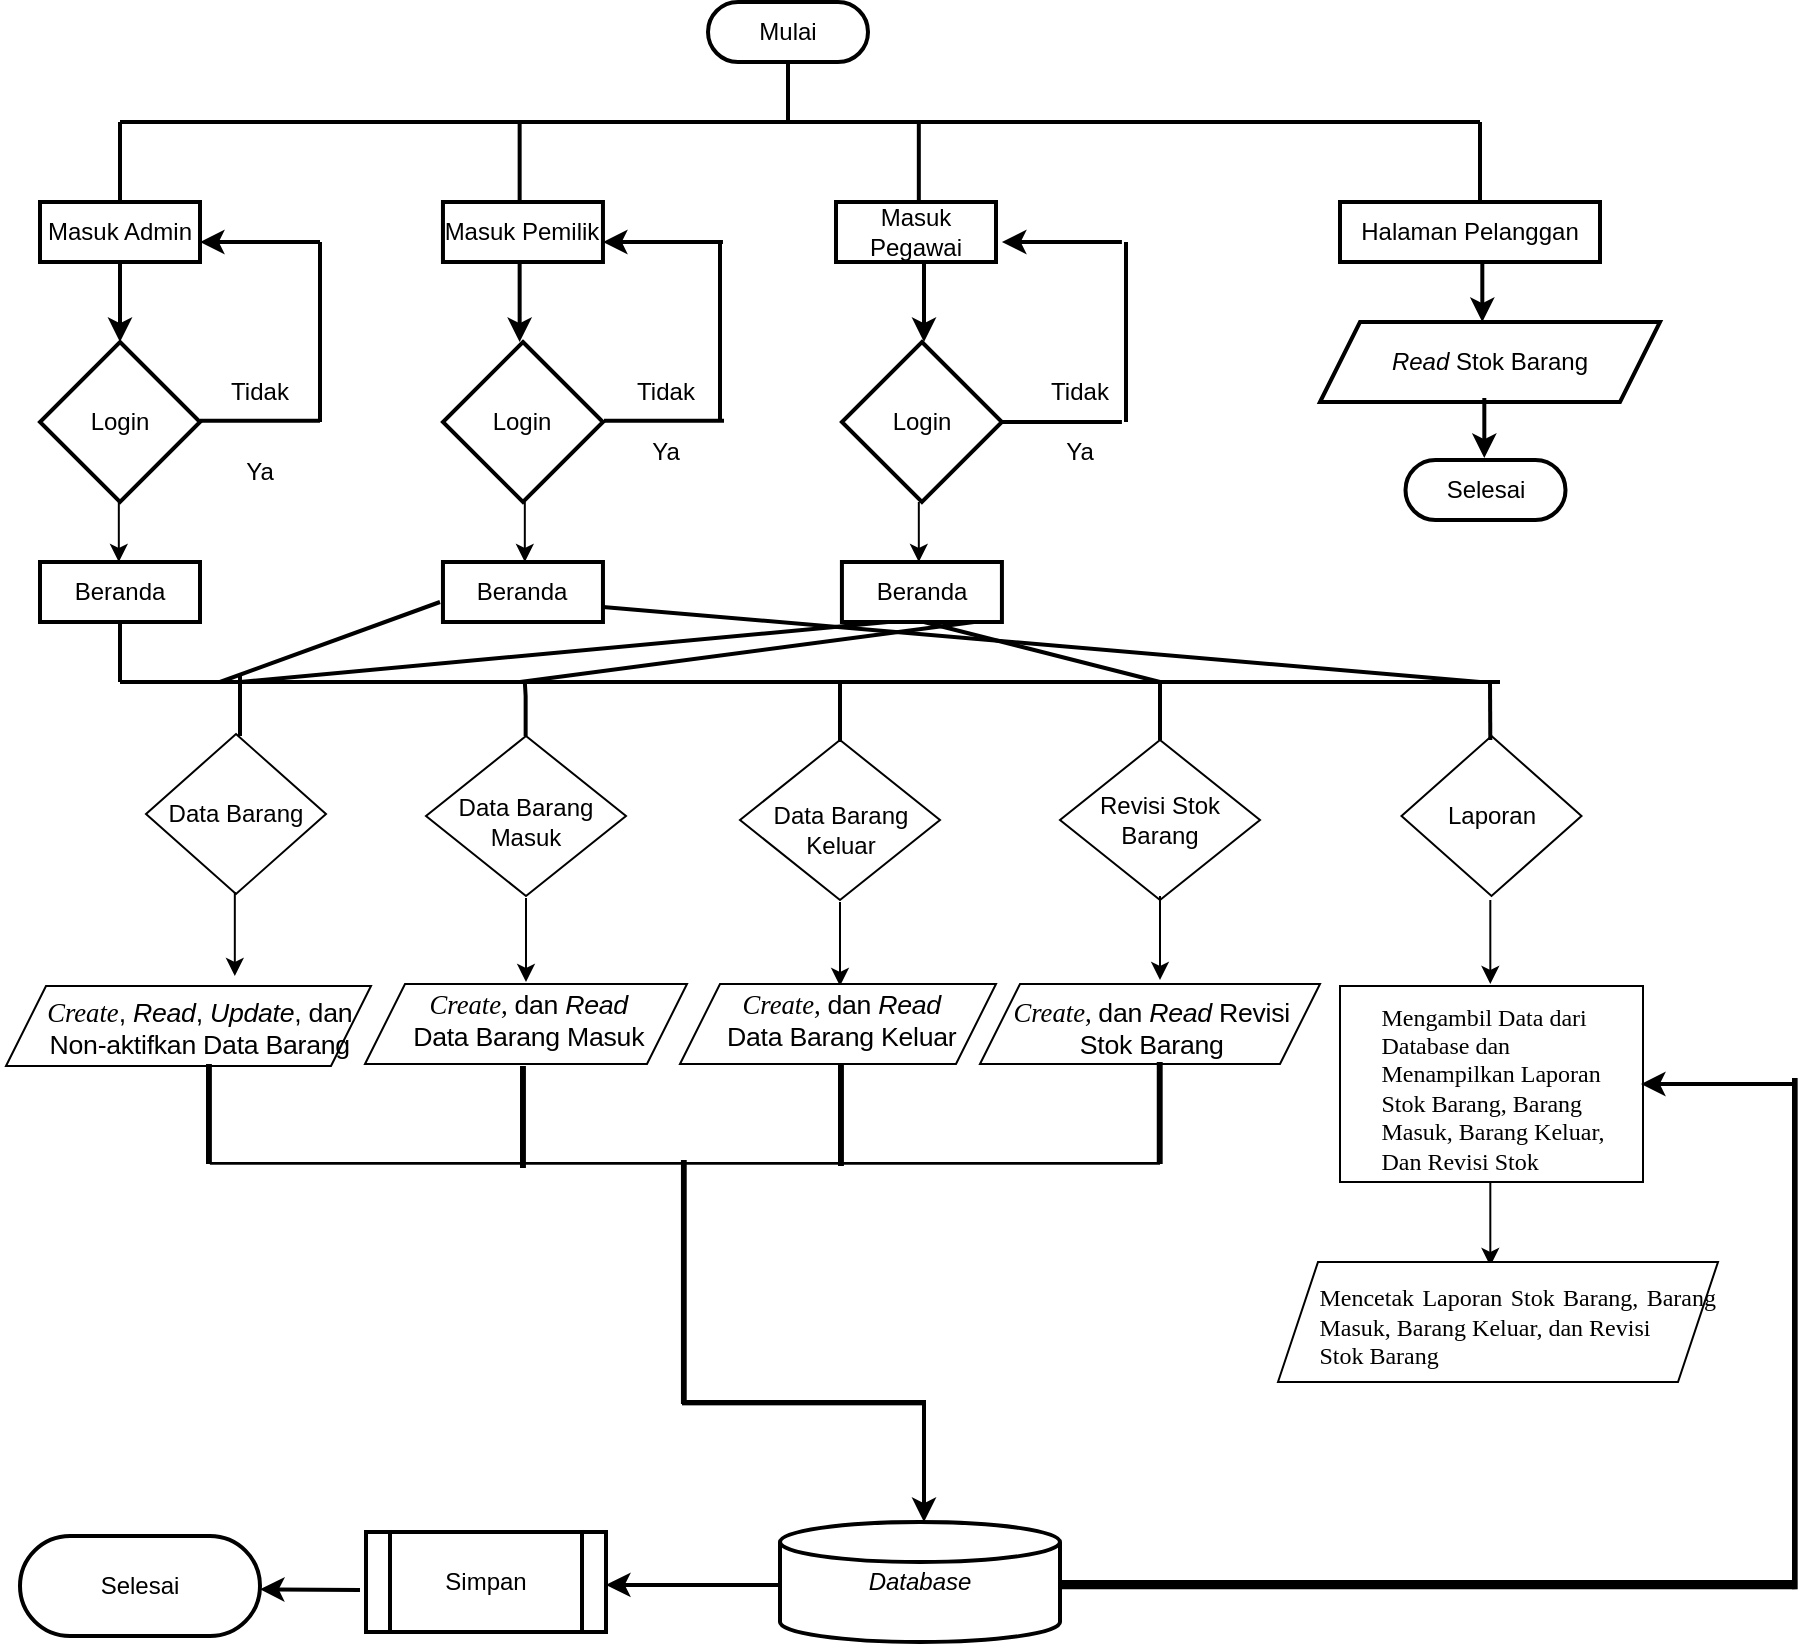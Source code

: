 <mxfile version="25.0.1">
  <diagram id="C5RBs43oDa-KdzZeNtuy" name="Page-1">
    <mxGraphModel dx="1750" dy="928" grid="1" gridSize="10" guides="1" tooltips="1" connect="1" arrows="1" fold="1" page="1" pageScale="1" pageWidth="1169" pageHeight="1654" math="0" shadow="0">
      <root>
        <mxCell id="WIyWlLk6GJQsqaUBKTNV-0" />
        <mxCell id="WIyWlLk6GJQsqaUBKTNV-1" parent="WIyWlLk6GJQsqaUBKTNV-0" />
        <mxCell id="stSDib7InupkDtN8gmfC-0" value="Mulai" style="html=1;dashed=0;whiteSpace=wrap;shape=mxgraph.dfd.start;strokeWidth=2;" vertex="1" parent="WIyWlLk6GJQsqaUBKTNV-1">
          <mxGeometry x="374" y="60" width="80" height="30" as="geometry" />
        </mxCell>
        <mxCell id="stSDib7InupkDtN8gmfC-4" value="" style="endArrow=none;html=1;rounded=0;strokeWidth=2;" edge="1" parent="WIyWlLk6GJQsqaUBKTNV-1">
          <mxGeometry width="50" height="50" relative="1" as="geometry">
            <mxPoint x="414" y="120" as="sourcePoint" />
            <mxPoint x="414" y="90" as="targetPoint" />
          </mxGeometry>
        </mxCell>
        <mxCell id="stSDib7InupkDtN8gmfC-6" value="" style="endArrow=none;html=1;rounded=0;strokeWidth=2;" edge="1" parent="WIyWlLk6GJQsqaUBKTNV-1">
          <mxGeometry width="50" height="50" relative="1" as="geometry">
            <mxPoint x="80" y="120" as="sourcePoint" />
            <mxPoint x="760" y="120" as="targetPoint" />
          </mxGeometry>
        </mxCell>
        <mxCell id="stSDib7InupkDtN8gmfC-7" value="" style="endArrow=none;html=1;rounded=0;strokeWidth=2;" edge="1" parent="WIyWlLk6GJQsqaUBKTNV-1">
          <mxGeometry width="50" height="50" relative="1" as="geometry">
            <mxPoint x="80" y="160" as="sourcePoint" />
            <mxPoint x="80" y="120" as="targetPoint" />
          </mxGeometry>
        </mxCell>
        <mxCell id="stSDib7InupkDtN8gmfC-9" value="Masuk Admin" style="rounded=0;whiteSpace=wrap;html=1;strokeWidth=2;" vertex="1" parent="WIyWlLk6GJQsqaUBKTNV-1">
          <mxGeometry x="40" y="160" width="80" height="30" as="geometry" />
        </mxCell>
        <mxCell id="stSDib7InupkDtN8gmfC-10" value="" style="endArrow=classic;html=1;rounded=0;exitX=0.5;exitY=1;exitDx=0;exitDy=0;strokeWidth=2;" edge="1" parent="WIyWlLk6GJQsqaUBKTNV-1" source="stSDib7InupkDtN8gmfC-9">
          <mxGeometry width="50" height="50" relative="1" as="geometry">
            <mxPoint x="80" y="200" as="sourcePoint" />
            <mxPoint x="80" y="230" as="targetPoint" />
          </mxGeometry>
        </mxCell>
        <mxCell id="stSDib7InupkDtN8gmfC-11" value="Login" style="rhombus;whiteSpace=wrap;html=1;strokeWidth=2;" vertex="1" parent="WIyWlLk6GJQsqaUBKTNV-1">
          <mxGeometry x="40" y="230" width="80" height="80" as="geometry" />
        </mxCell>
        <mxCell id="stSDib7InupkDtN8gmfC-13" value="" style="endArrow=none;html=1;rounded=0;strokeWidth=2;" edge="1" parent="WIyWlLk6GJQsqaUBKTNV-1">
          <mxGeometry width="50" height="50" relative="1" as="geometry">
            <mxPoint x="120" y="269.41" as="sourcePoint" />
            <mxPoint x="180" y="269.41" as="targetPoint" />
          </mxGeometry>
        </mxCell>
        <mxCell id="stSDib7InupkDtN8gmfC-14" value="" style="endArrow=none;html=1;rounded=0;strokeWidth=2;" edge="1" parent="WIyWlLk6GJQsqaUBKTNV-1">
          <mxGeometry width="50" height="50" relative="1" as="geometry">
            <mxPoint x="180" y="270" as="sourcePoint" />
            <mxPoint x="180" y="180" as="targetPoint" />
          </mxGeometry>
        </mxCell>
        <mxCell id="stSDib7InupkDtN8gmfC-17" value="" style="endArrow=classic;html=1;rounded=0;strokeWidth=2;" edge="1" parent="WIyWlLk6GJQsqaUBKTNV-1">
          <mxGeometry width="50" height="50" relative="1" as="geometry">
            <mxPoint x="180" y="180" as="sourcePoint" />
            <mxPoint x="120" y="180" as="targetPoint" />
          </mxGeometry>
        </mxCell>
        <mxCell id="stSDib7InupkDtN8gmfC-18" value="Tidak" style="text;html=1;align=center;verticalAlign=middle;whiteSpace=wrap;rounded=0;" vertex="1" parent="WIyWlLk6GJQsqaUBKTNV-1">
          <mxGeometry x="120" y="240" width="60" height="30" as="geometry" />
        </mxCell>
        <mxCell id="stSDib7InupkDtN8gmfC-19" value="" style="endArrow=classic;html=1;rounded=0;" edge="1" parent="WIyWlLk6GJQsqaUBKTNV-1">
          <mxGeometry width="50" height="50" relative="1" as="geometry">
            <mxPoint x="79.41" y="310" as="sourcePoint" />
            <mxPoint x="79.41" y="340" as="targetPoint" />
          </mxGeometry>
        </mxCell>
        <mxCell id="stSDib7InupkDtN8gmfC-20" value="Beranda" style="rounded=0;whiteSpace=wrap;html=1;strokeWidth=2;" vertex="1" parent="WIyWlLk6GJQsqaUBKTNV-1">
          <mxGeometry x="40" y="340" width="80" height="30" as="geometry" />
        </mxCell>
        <mxCell id="stSDib7InupkDtN8gmfC-26" value="Data Barang" style="rhombus;whiteSpace=wrap;html=1;" vertex="1" parent="WIyWlLk6GJQsqaUBKTNV-1">
          <mxGeometry x="93" y="426" width="90" height="80" as="geometry" />
        </mxCell>
        <mxCell id="stSDib7InupkDtN8gmfC-27" value="" style="rhombus;whiteSpace=wrap;html=1;" vertex="1" parent="WIyWlLk6GJQsqaUBKTNV-1">
          <mxGeometry x="233" y="427" width="100" height="80" as="geometry" />
        </mxCell>
        <mxCell id="stSDib7InupkDtN8gmfC-28" value="" style="rhombus;whiteSpace=wrap;html=1;" vertex="1" parent="WIyWlLk6GJQsqaUBKTNV-1">
          <mxGeometry x="390" y="429" width="100" height="80" as="geometry" />
        </mxCell>
        <mxCell id="stSDib7InupkDtN8gmfC-29" value="Revisi Stok&lt;div&gt;Barang&lt;/div&gt;" style="rhombus;whiteSpace=wrap;html=1;" vertex="1" parent="WIyWlLk6GJQsqaUBKTNV-1">
          <mxGeometry x="550" y="429" width="100" height="80" as="geometry" />
        </mxCell>
        <mxCell id="stSDib7InupkDtN8gmfC-31" value="Laporan" style="rhombus;whiteSpace=wrap;html=1;" vertex="1" parent="WIyWlLk6GJQsqaUBKTNV-1">
          <mxGeometry x="720.75" y="427" width="90" height="80" as="geometry" />
        </mxCell>
        <mxCell id="stSDib7InupkDtN8gmfC-32" value="" style="endArrow=none;html=1;rounded=0;strokeWidth=2;" edge="1" parent="WIyWlLk6GJQsqaUBKTNV-1">
          <mxGeometry width="50" height="50" relative="1" as="geometry">
            <mxPoint x="80" y="400" as="sourcePoint" />
            <mxPoint x="770" y="400" as="targetPoint" />
          </mxGeometry>
        </mxCell>
        <mxCell id="stSDib7InupkDtN8gmfC-34" value="" style="endArrow=none;html=1;rounded=0;strokeWidth=2;" edge="1" parent="WIyWlLk6GJQsqaUBKTNV-1">
          <mxGeometry width="50" height="50" relative="1" as="geometry">
            <mxPoint x="140" y="427" as="sourcePoint" />
            <mxPoint x="140" y="397" as="targetPoint" />
          </mxGeometry>
        </mxCell>
        <mxCell id="stSDib7InupkDtN8gmfC-36" value="" style="endArrow=none;html=1;rounded=0;strokeWidth=2;" edge="1" parent="WIyWlLk6GJQsqaUBKTNV-1">
          <mxGeometry width="50" height="50" relative="1" as="geometry">
            <mxPoint x="282.82" y="427" as="sourcePoint" />
            <mxPoint x="282.41" y="400" as="targetPoint" />
            <Array as="points">
              <mxPoint x="282.82" y="407" />
            </Array>
          </mxGeometry>
        </mxCell>
        <mxCell id="stSDib7InupkDtN8gmfC-37" value="" style="endArrow=none;html=1;rounded=0;strokeWidth=2;" edge="1" parent="WIyWlLk6GJQsqaUBKTNV-1">
          <mxGeometry width="50" height="50" relative="1" as="geometry">
            <mxPoint x="600" y="429" as="sourcePoint" />
            <mxPoint x="600" y="399" as="targetPoint" />
          </mxGeometry>
        </mxCell>
        <mxCell id="stSDib7InupkDtN8gmfC-38" value="" style="endArrow=none;html=1;rounded=0;strokeWidth=2;" edge="1" parent="WIyWlLk6GJQsqaUBKTNV-1">
          <mxGeometry width="50" height="50" relative="1" as="geometry">
            <mxPoint x="440" y="430" as="sourcePoint" />
            <mxPoint x="440" y="400" as="targetPoint" />
          </mxGeometry>
        </mxCell>
        <mxCell id="stSDib7InupkDtN8gmfC-41" value="" style="endArrow=none;html=1;rounded=0;strokeWidth=2;" edge="1" parent="WIyWlLk6GJQsqaUBKTNV-1">
          <mxGeometry width="50" height="50" relative="1" as="geometry">
            <mxPoint x="80" y="400" as="sourcePoint" />
            <mxPoint x="80" y="370" as="targetPoint" />
          </mxGeometry>
        </mxCell>
        <mxCell id="stSDib7InupkDtN8gmfC-42" value="Data Barang&lt;div&gt;Keluar&lt;/div&gt;" style="text;html=1;align=center;verticalAlign=middle;whiteSpace=wrap;rounded=0;" vertex="1" parent="WIyWlLk6GJQsqaUBKTNV-1">
          <mxGeometry x="397" y="459" width="87" height="30" as="geometry" />
        </mxCell>
        <mxCell id="stSDib7InupkDtN8gmfC-43" value="Data Barang&lt;div&gt;Masuk&lt;/div&gt;" style="text;html=1;align=center;verticalAlign=middle;whiteSpace=wrap;rounded=0;" vertex="1" parent="WIyWlLk6GJQsqaUBKTNV-1">
          <mxGeometry x="243" y="455" width="80" height="30" as="geometry" />
        </mxCell>
        <mxCell id="stSDib7InupkDtN8gmfC-44" value="" style="endArrow=classic;html=1;rounded=0;" edge="1" parent="WIyWlLk6GJQsqaUBKTNV-1">
          <mxGeometry width="50" height="50" relative="1" as="geometry">
            <mxPoint x="137.41" y="505" as="sourcePoint" />
            <mxPoint x="137.41" y="547" as="targetPoint" />
          </mxGeometry>
        </mxCell>
        <mxCell id="stSDib7InupkDtN8gmfC-45" value="" style="shape=parallelogram;perimeter=parallelogramPerimeter;whiteSpace=wrap;html=1;fixedSize=1;" vertex="1" parent="WIyWlLk6GJQsqaUBKTNV-1">
          <mxGeometry x="23" y="552" width="182.5" height="40" as="geometry" />
        </mxCell>
        <mxCell id="stSDib7InupkDtN8gmfC-46" value="&lt;p style=&quot;margin-top:3.55pt;margin-right:0cm;margin-bottom:&lt;br/&gt;0cm;margin-left:14.8pt;margin-bottom:.0001pt&quot; class=&quot;MsoNormal&quot;&gt;&lt;i&gt;&lt;span style=&quot;font-size:10.0pt;font-family:&amp;quot;Times New Roman&amp;quot;,serif;mso-hansi-font-family:&lt;br/&gt;Calibri;mso-hansi-theme-font:minor-latin;mso-bidi-theme-font:minor-bidi;&lt;br/&gt;letter-spacing:-.1pt&quot; lang=&quot;id&quot;&gt;Create&lt;/span&gt;&lt;/i&gt;&lt;span style=&quot;font-size:10.0pt;&lt;br/&gt;font-family:&amp;quot;Times New Roman&amp;quot;,serif;mso-hansi-font-family:Calibri;mso-hansi-theme-font:&lt;br/&gt;minor-latin;mso-bidi-theme-font:minor-bidi;letter-spacing:-.1pt&quot; lang=&quot;id&quot;&gt;, &lt;i&gt;Read&lt;/i&gt;,&amp;nbsp;&lt;i&gt;Update&lt;/i&gt;, dan Non-aktifkan Data Barang&lt;/span&gt;&lt;/p&gt;" style="text;html=1;align=center;verticalAlign=middle;whiteSpace=wrap;rounded=0;" vertex="1" parent="WIyWlLk6GJQsqaUBKTNV-1">
          <mxGeometry x="20" y="546" width="180" height="50" as="geometry" />
        </mxCell>
        <mxCell id="stSDib7InupkDtN8gmfC-47" value="" style="endArrow=classic;html=1;rounded=0;" edge="1" parent="WIyWlLk6GJQsqaUBKTNV-1">
          <mxGeometry width="50" height="50" relative="1" as="geometry">
            <mxPoint x="283" y="508" as="sourcePoint" />
            <mxPoint x="283" y="550" as="targetPoint" />
          </mxGeometry>
        </mxCell>
        <mxCell id="stSDib7InupkDtN8gmfC-48" value="" style="shape=parallelogram;perimeter=parallelogramPerimeter;whiteSpace=wrap;html=1;fixedSize=1;" vertex="1" parent="WIyWlLk6GJQsqaUBKTNV-1">
          <mxGeometry x="202.5" y="551" width="161" height="40" as="geometry" />
        </mxCell>
        <mxCell id="stSDib7InupkDtN8gmfC-49" value="&lt;p style=&quot;margin-top:3.55pt;margin-right:0cm;margin-bottom:&lt;br/&gt;0cm;margin-left:14.8pt;margin-bottom:.0001pt&quot; class=&quot;MsoNormal&quot;&gt;&lt;i&gt;&lt;span style=&quot;font-size:10.0pt;font-family:&amp;quot;Times New Roman&amp;quot;,serif;mso-hansi-font-family:&lt;br/&gt;Calibri;mso-hansi-theme-font:minor-latin;mso-bidi-theme-font:minor-bidi;&lt;br/&gt;letter-spacing:-.1pt&quot; lang=&quot;id&quot;&gt;Create, &lt;/span&gt;&lt;/i&gt;&lt;span style=&quot;font-size:10.0pt;&lt;br/&gt;font-family:&amp;quot;Times New Roman&amp;quot;,serif;mso-hansi-font-family:Calibri;mso-hansi-theme-font:&lt;br/&gt;minor-latin;mso-bidi-theme-font:minor-bidi;letter-spacing:-.1pt&quot; lang=&quot;id&quot;&gt;dan &lt;i&gt;Read &lt;/i&gt;Data Barang Masuk&lt;/span&gt;&lt;/p&gt;" style="text;html=1;align=center;verticalAlign=middle;whiteSpace=wrap;rounded=0;" vertex="1" parent="WIyWlLk6GJQsqaUBKTNV-1">
          <mxGeometry x="200" y="547" width="149" height="40" as="geometry" />
        </mxCell>
        <mxCell id="stSDib7InupkDtN8gmfC-51" value="" style="endArrow=classic;html=1;rounded=0;" edge="1" parent="WIyWlLk6GJQsqaUBKTNV-1">
          <mxGeometry width="50" height="50" relative="1" as="geometry">
            <mxPoint x="440.0" y="510" as="sourcePoint" />
            <mxPoint x="440.0" y="552" as="targetPoint" />
          </mxGeometry>
        </mxCell>
        <mxCell id="stSDib7InupkDtN8gmfC-52" value="" style="shape=parallelogram;perimeter=parallelogramPerimeter;whiteSpace=wrap;html=1;fixedSize=1;" vertex="1" parent="WIyWlLk6GJQsqaUBKTNV-1">
          <mxGeometry x="510" y="551" width="170" height="40" as="geometry" />
        </mxCell>
        <mxCell id="stSDib7InupkDtN8gmfC-55" value="" style="shape=parallelogram;perimeter=parallelogramPerimeter;whiteSpace=wrap;html=1;fixedSize=1;" vertex="1" parent="WIyWlLk6GJQsqaUBKTNV-1">
          <mxGeometry x="360" y="551" width="158" height="40" as="geometry" />
        </mxCell>
        <mxCell id="stSDib7InupkDtN8gmfC-56" value="&lt;p style=&quot;margin-top:3.55pt;margin-right:0cm;margin-bottom:&lt;br/&gt;0cm;margin-left:14.8pt;margin-bottom:.0001pt&quot; class=&quot;MsoNormal&quot;&gt;&lt;i&gt;&lt;span style=&quot;font-size:10.0pt;font-family:&amp;quot;Times New Roman&amp;quot;,serif;mso-hansi-font-family:&lt;br/&gt;Calibri;mso-hansi-theme-font:minor-latin;mso-bidi-theme-font:minor-bidi;&lt;br/&gt;letter-spacing:-.1pt&quot; lang=&quot;id&quot;&gt;Create, &lt;/span&gt;&lt;/i&gt;&lt;span style=&quot;font-size:10.0pt;&lt;br/&gt;font-family:&amp;quot;Times New Roman&amp;quot;,serif;mso-hansi-font-family:Calibri;mso-hansi-theme-font:&lt;br/&gt;minor-latin;mso-bidi-theme-font:minor-bidi;letter-spacing:-.1pt&quot; lang=&quot;id&quot;&gt;dan &lt;i&gt;Read &lt;/i&gt;Revisi&lt;br/&gt;Stok Barang&lt;/span&gt;&lt;/p&gt;" style="text;html=1;align=center;verticalAlign=middle;whiteSpace=wrap;rounded=0;" vertex="1" parent="WIyWlLk6GJQsqaUBKTNV-1">
          <mxGeometry x="490" y="551" width="191.5" height="40" as="geometry" />
        </mxCell>
        <mxCell id="stSDib7InupkDtN8gmfC-57" value="" style="endArrow=classic;html=1;rounded=0;" edge="1" parent="WIyWlLk6GJQsqaUBKTNV-1">
          <mxGeometry width="50" height="50" relative="1" as="geometry">
            <mxPoint x="765.16" y="509" as="sourcePoint" />
            <mxPoint x="765.16" y="551" as="targetPoint" />
          </mxGeometry>
        </mxCell>
        <mxCell id="stSDib7InupkDtN8gmfC-58" value="&lt;i&gt;Database&lt;/i&gt;" style="strokeWidth=2;html=1;shape=mxgraph.flowchart.database;whiteSpace=wrap;" vertex="1" parent="WIyWlLk6GJQsqaUBKTNV-1">
          <mxGeometry x="410" y="820" width="140" height="60" as="geometry" />
        </mxCell>
        <mxCell id="stSDib7InupkDtN8gmfC-60" value="&lt;p style=&quot;margin-top:3.55pt;margin-right:0cm;margin-bottom:&lt;br/&gt;0cm;margin-left:14.8pt;margin-bottom:.0001pt&quot; class=&quot;MsoNormal&quot;&gt;&lt;i&gt;&lt;span style=&quot;font-size:10.0pt;font-family:&amp;quot;Times New Roman&amp;quot;,serif;mso-hansi-font-family:&lt;br/&gt;Calibri;mso-hansi-theme-font:minor-latin;mso-bidi-theme-font:minor-bidi;&lt;br/&gt;letter-spacing:-.1pt&quot; lang=&quot;id&quot;&gt;Create, &lt;/span&gt;&lt;/i&gt;&lt;span style=&quot;font-size:10.0pt;&lt;br/&gt;font-family:&amp;quot;Times New Roman&amp;quot;,serif;mso-hansi-font-family:Calibri;mso-hansi-theme-font:&lt;br/&gt;minor-latin;mso-bidi-theme-font:minor-bidi;letter-spacing:-.1pt&quot; lang=&quot;id&quot;&gt;dan &lt;i&gt;Read &lt;/i&gt;Data Barang Keluar&lt;/span&gt;&lt;/p&gt;" style="text;html=1;align=center;verticalAlign=middle;whiteSpace=wrap;rounded=0;" vertex="1" parent="WIyWlLk6GJQsqaUBKTNV-1">
          <mxGeometry x="360" y="547" width="141.5" height="40" as="geometry" />
        </mxCell>
        <mxCell id="stSDib7InupkDtN8gmfC-61" value="" style="endArrow=classic;html=1;rounded=0;" edge="1" parent="WIyWlLk6GJQsqaUBKTNV-1">
          <mxGeometry width="50" height="50" relative="1" as="geometry">
            <mxPoint x="600" y="507" as="sourcePoint" />
            <mxPoint x="600" y="549" as="targetPoint" />
          </mxGeometry>
        </mxCell>
        <mxCell id="stSDib7InupkDtN8gmfC-62" value="" style="endArrow=none;html=1;rounded=0;strokeWidth=2;" edge="1" parent="WIyWlLk6GJQsqaUBKTNV-1">
          <mxGeometry width="50" height="50" relative="1" as="geometry">
            <mxPoint x="765.16" y="429" as="sourcePoint" />
            <mxPoint x="765" y="400" as="targetPoint" />
          </mxGeometry>
        </mxCell>
        <mxCell id="stSDib7InupkDtN8gmfC-65" value="&lt;p style=&quot;text-align: left; margin: 3.55pt 0cm 0.0pt 14.8pt;&quot; class=&quot;MsoNormal&quot;&gt;&lt;span style=&quot;font-size:&lt;br/&gt;10.0pt;font-family:&amp;quot;Times New Roman&amp;quot;,serif;mso-hansi-font-family:Calibri;&lt;br/&gt;mso-hansi-theme-font:minor-latin;mso-bidi-theme-font:minor-bidi;letter-spacing:&lt;br/&gt;-.1pt&quot; lang=&quot;id&quot;&gt;Mengambil Data dari Database dan Menampilkan Laporan Stok Barang, Barang&lt;br/&gt;Masuk, Barang Keluar, Dan Revisi Stok&lt;/span&gt;&lt;/p&gt;" style="rounded=0;whiteSpace=wrap;html=1;" vertex="1" parent="WIyWlLk6GJQsqaUBKTNV-1">
          <mxGeometry x="690" y="552" width="151.5" height="98" as="geometry" />
        </mxCell>
        <mxCell id="stSDib7InupkDtN8gmfC-67" value="" style="endArrow=classic;html=1;rounded=0;" edge="1" parent="WIyWlLk6GJQsqaUBKTNV-1">
          <mxGeometry width="50" height="50" relative="1" as="geometry">
            <mxPoint x="765.16" y="650" as="sourcePoint" />
            <mxPoint x="765.16" y="692" as="targetPoint" />
          </mxGeometry>
        </mxCell>
        <mxCell id="stSDib7InupkDtN8gmfC-68" value="&lt;p style=&quot;text-align: justify; margin: 3.55pt 0cm 0.0pt 14.8pt;&quot; class=&quot;MsoNormal&quot;&gt;&lt;span style=&quot;font-size:&lt;br/&gt;10.0pt;font-family:&amp;quot;Times New Roman&amp;quot;,serif;mso-hansi-font-family:Calibri;&lt;br/&gt;mso-hansi-theme-font:minor-latin;mso-bidi-theme-font:minor-bidi;letter-spacing:&lt;br/&gt;-.1pt&quot; lang=&quot;id&quot;&gt;Mencetak Laporan Stok Barang, Barang Masuk, Barang Keluar, dan Revisi&lt;br/&gt;Stok Barang&lt;/span&gt;&lt;/p&gt;" style="shape=parallelogram;perimeter=parallelogramPerimeter;whiteSpace=wrap;html=1;fixedSize=1;" vertex="1" parent="WIyWlLk6GJQsqaUBKTNV-1">
          <mxGeometry x="659" y="690" width="220" height="60" as="geometry" />
        </mxCell>
        <mxCell id="stSDib7InupkDtN8gmfC-69" value="" style="shape=image;verticalLabelPosition=bottom;labelBackgroundColor=default;verticalAlign=top;aspect=fixed;imageAspect=0;image=data:image/png,iVBORw0KGgoAAAANSUhEUgAAAAIAAABmAQMAAADbHdIrAAAAAXNSR0IArs4c6QAAAARnQU1BAACxjwv8YQUAAAAGUExURQAAAAAAAKVnuc8AAAACdFJOU/8A5bcwSgAAAAlwSFlzAAAXEQAAFxEByibzPwAAAA1JREFUGNNjGDaAgREAAM0AAuUchbEAAAAASUVORK5CYII=;strokeWidth=2;imageBorder=default;" vertex="1" parent="WIyWlLk6GJQsqaUBKTNV-1">
          <mxGeometry x="124" y="592" width="0.94" height="48" as="geometry" />
        </mxCell>
        <mxCell id="stSDib7InupkDtN8gmfC-72" value="" style="shape=image;verticalLabelPosition=bottom;labelBackgroundColor=default;verticalAlign=top;aspect=fixed;imageAspect=0;image=data:image/png,iVBORw0KGgoAAAANSUhEUgAAAAIAAABmAQMAAADbHdIrAAAAAXNSR0IArs4c6QAAAARnQU1BAACxjwv8YQUAAAAGUExURQAAAAAAAKVnuc8AAAACdFJOU/8A5bcwSgAAAAlwSFlzAAAXEQAAFxEByibzPwAAAA1JREFUGNNjGDaAgREAAM0AAuUchbEAAAAASUVORK5CYII=;strokeWidth=2;imageBorder=default;" vertex="1" parent="WIyWlLk6GJQsqaUBKTNV-1">
          <mxGeometry x="281" y="593" width="0.96" height="49" as="geometry" />
        </mxCell>
        <mxCell id="stSDib7InupkDtN8gmfC-73" value="" style="shape=image;verticalLabelPosition=bottom;labelBackgroundColor=default;verticalAlign=top;aspect=fixed;imageAspect=0;image=data:image/png,iVBORw0KGgoAAAANSUhEUgAAAAIAAABmAQMAAADbHdIrAAAAAXNSR0IArs4c6QAAAARnQU1BAACxjwv8YQUAAAAGUExURQAAAAAAAKVnuc8AAAACdFJOU/8A5bcwSgAAAAlwSFlzAAAXEQAAFxEByibzPwAAAA1JREFUGNNjGDaAgREAAM0AAuUchbEAAAAASUVORK5CYII=;strokeWidth=2;imageBorder=default;" vertex="1" parent="WIyWlLk6GJQsqaUBKTNV-1">
          <mxGeometry x="599.38" y="591" width="0.96" height="49" as="geometry" />
        </mxCell>
        <mxCell id="stSDib7InupkDtN8gmfC-85" value="" style="shape=image;verticalLabelPosition=bottom;labelBackgroundColor=default;verticalAlign=top;aspect=fixed;imageAspect=0;image=data:image/png,iVBORw0KGgoAAAANSUhEUgAAAAIAAABmAQMAAADbHdIrAAAAAXNSR0IArs4c6QAAAARnQU1BAACxjwv8YQUAAAAGUExURQAAAAAAAKVnuc8AAAACdFJOU/8A5bcwSgAAAAlwSFlzAAAXEQAAFxEByibzPwAAAA1JREFUGNNjGDaAgREAAM0AAuUchbEAAAAASUVORK5CYII=;strokeWidth=2;imageBorder=default;" vertex="1" parent="WIyWlLk6GJQsqaUBKTNV-1">
          <mxGeometry x="440" y="592" width="0.96" height="49" as="geometry" />
        </mxCell>
        <mxCell id="stSDib7InupkDtN8gmfC-86" value="" style="shape=image;verticalLabelPosition=bottom;labelBackgroundColor=default;verticalAlign=top;aspect=fixed;imageAspect=0;image=data:image/png,iVBORw0KGgoAAAANSUhEUgAAAroAAAACAQMAAACNNe1rAAAAAXNSR0IArs4c6QAAAARnQU1BAACxjwv8YQUAAAAGUExURQAAAAAAAKVnuc8AAAACdFJOU/8A5bcwSgAAAAlwSFlzAAAXEQAAFxEByibzPwAAAA1JREFUGNNjGGKAgQEAALIAAQ/Q6YcAAAAASUVORK5CYII=;" vertex="1" parent="WIyWlLk6GJQsqaUBKTNV-1">
          <mxGeometry x="124.94" y="640" width="475.06" height="1.36" as="geometry" />
        </mxCell>
        <mxCell id="stSDib7InupkDtN8gmfC-87" value="" style="shape=image;verticalLabelPosition=bottom;labelBackgroundColor=default;verticalAlign=top;aspect=fixed;imageAspect=0;image=data:image/png,iVBORw0KGgoAAAANSUhEUgAAAAIAAAENAQMAAAAfWSYGAAAAAXNSR0IArs4c6QAAAARnQU1BAACxjwv8YQUAAAAGUExURQAAAAAAAKVnuc8AAAACdFJOU/8A5bcwSgAAAAlwSFlzAAAXEQAAFxEByibzPwAAABBJREFUKM9jGAWjAAtgYAQAAhsAAkaAJ7QAAAAASUVORK5CYII=;imageBorder=default;strokeWidth=2;" vertex="1" parent="WIyWlLk6GJQsqaUBKTNV-1">
          <mxGeometry x="361.47" y="640" width="0.89" height="120" as="geometry" />
        </mxCell>
        <mxCell id="stSDib7InupkDtN8gmfC-89" value="" style="shape=image;verticalLabelPosition=bottom;labelBackgroundColor=default;verticalAlign=top;aspect=fixed;imageAspect=0;image=data:image/png,iVBORw0KGgoAAAANSUhEUgAAAV8AAAACAQMAAADFHE1fAAAAAXNSR0IArs4c6QAAAARnQU1BAACxjwv8YQUAAAAGUExURQAAAAAAAKVnuc8AAAACdFJOU/8A5bcwSgAAAAlwSFlzAAAXEQAAFxEByibzPwAAAA1JREFUGNNjoBFgYAAAAFoAARF1ByUAAAAASUVORK5CYII=;imageBorder=default;strokeWidth=2;" vertex="1" parent="WIyWlLk6GJQsqaUBKTNV-1">
          <mxGeometry x="362" y="760" width="120" height="0.68" as="geometry" />
        </mxCell>
        <mxCell id="stSDib7InupkDtN8gmfC-92" value="" style="endArrow=classic;html=1;rounded=0;entryX=0.5;entryY=0;entryDx=0;entryDy=0;entryPerimeter=0;strokeWidth=2;" edge="1" parent="WIyWlLk6GJQsqaUBKTNV-1">
          <mxGeometry width="50" height="50" relative="1" as="geometry">
            <mxPoint x="482" y="760" as="sourcePoint" />
            <mxPoint x="482" y="820" as="targetPoint" />
          </mxGeometry>
        </mxCell>
        <mxCell id="stSDib7InupkDtN8gmfC-93" value="" style="shape=image;verticalLabelPosition=bottom;labelBackgroundColor=default;verticalAlign=top;aspect=fixed;imageAspect=0;image=data:image/png,iVBORw0KGgoAAAANSUhEUgAAAKAAAAACAQMAAADl1UWLAAAAAXNSR0IArs4c6QAAAARnQU1BAACxjwv8YQUAAAAGUExURQAAAAAAAKVnuc8AAAACdFJOU/8A5bcwSgAAAAlwSFlzAAAXEQAAFxEByibzPwAAABBJREFUGNNjwAIYsYgxMAIAAEEAA6MX87sAAAAASUVORK5CYII=;imageBorder=none;strokeWidth=1;" vertex="1" parent="WIyWlLk6GJQsqaUBKTNV-1">
          <mxGeometry x="550" y="849" width="370" height="4.63" as="geometry" />
        </mxCell>
        <mxCell id="stSDib7InupkDtN8gmfC-94" value="" style="shape=image;verticalLabelPosition=bottom;labelBackgroundColor=default;verticalAlign=top;aspect=fixed;imageAspect=0;image=data:image/png,iVBORw0KGgoAAAANSUhEUgAAAAIAAAJjAQMAAAAcT1KxAAAAAXNSR0IArs4c6QAAAARnQU1BAACxjwv8YQUAAAAGUExURQAAAAAAAKVnuc8AAAABdFJOUwBA5thmAAAACXBIWXMAABcRAAAXEQHKJvM/AAAAFklEQVQ4y2NgYGAchaNwFI7CoQoZGAGylQJjT8MQZgAAAABJRU5ErkJggg==;imageBorder=default;strokeWidth=2;" vertex="1" parent="WIyWlLk6GJQsqaUBKTNV-1">
          <mxGeometry x="917" y="599" width="0.83" height="253.63" as="geometry" />
        </mxCell>
        <mxCell id="stSDib7InupkDtN8gmfC-95" value="" style="endArrow=classic;html=1;rounded=0;entryX=1;entryY=0.5;entryDx=0;entryDy=0;strokeWidth=2;" edge="1" parent="WIyWlLk6GJQsqaUBKTNV-1">
          <mxGeometry width="50" height="50" relative="1" as="geometry">
            <mxPoint x="916" y="601" as="sourcePoint" />
            <mxPoint x="840.5" y="601.0" as="targetPoint" />
          </mxGeometry>
        </mxCell>
        <mxCell id="stSDib7InupkDtN8gmfC-96" value="Simpan" style="shape=process;whiteSpace=wrap;html=1;backgroundOutline=1;strokeWidth=2;" vertex="1" parent="WIyWlLk6GJQsqaUBKTNV-1">
          <mxGeometry x="203" y="825" width="120" height="50" as="geometry" />
        </mxCell>
        <mxCell id="stSDib7InupkDtN8gmfC-99" value="" style="endArrow=classic;html=1;rounded=0;entryX=1;entryY=0.5;entryDx=0;entryDy=0;strokeWidth=2;exitX=0;exitY=0.5;exitDx=0;exitDy=0;exitPerimeter=0;" edge="1" parent="WIyWlLk6GJQsqaUBKTNV-1">
          <mxGeometry width="50" height="50" relative="1" as="geometry">
            <mxPoint x="410" y="851.45" as="sourcePoint" />
            <mxPoint x="323" y="851.45" as="targetPoint" />
          </mxGeometry>
        </mxCell>
        <mxCell id="stSDib7InupkDtN8gmfC-101" value="Selesai" style="html=1;dashed=0;whiteSpace=wrap;shape=mxgraph.dfd.start;strokeWidth=2;" vertex="1" parent="WIyWlLk6GJQsqaUBKTNV-1">
          <mxGeometry x="30" y="827" width="120" height="50" as="geometry" />
        </mxCell>
        <mxCell id="stSDib7InupkDtN8gmfC-108" value="" style="endArrow=classic;html=1;rounded=0;strokeWidth=2;" edge="1" parent="WIyWlLk6GJQsqaUBKTNV-1">
          <mxGeometry width="50" height="50" relative="1" as="geometry">
            <mxPoint x="200" y="854" as="sourcePoint" />
            <mxPoint x="150" y="853.63" as="targetPoint" />
          </mxGeometry>
        </mxCell>
        <mxCell id="stSDib7InupkDtN8gmfC-109" value="" style="endArrow=none;html=1;rounded=0;strokeWidth=2;" edge="1" parent="WIyWlLk6GJQsqaUBKTNV-1">
          <mxGeometry width="50" height="50" relative="1" as="geometry">
            <mxPoint x="279.82" y="160" as="sourcePoint" />
            <mxPoint x="279.82" y="120" as="targetPoint" />
          </mxGeometry>
        </mxCell>
        <mxCell id="stSDib7InupkDtN8gmfC-110" value="Masuk Pemilik" style="rounded=0;whiteSpace=wrap;html=1;strokeWidth=2;" vertex="1" parent="WIyWlLk6GJQsqaUBKTNV-1">
          <mxGeometry x="241.48" y="160" width="80" height="30" as="geometry" />
        </mxCell>
        <mxCell id="stSDib7InupkDtN8gmfC-111" value="Login" style="rhombus;whiteSpace=wrap;html=1;strokeWidth=2;" vertex="1" parent="WIyWlLk6GJQsqaUBKTNV-1">
          <mxGeometry x="241.48" y="230" width="80" height="80" as="geometry" />
        </mxCell>
        <mxCell id="stSDib7InupkDtN8gmfC-112" value="" style="endArrow=classic;html=1;rounded=0;exitX=0.5;exitY=1;exitDx=0;exitDy=0;strokeWidth=2;" edge="1" parent="WIyWlLk6GJQsqaUBKTNV-1">
          <mxGeometry width="50" height="50" relative="1" as="geometry">
            <mxPoint x="279.82" y="190" as="sourcePoint" />
            <mxPoint x="279.82" y="230" as="targetPoint" />
          </mxGeometry>
        </mxCell>
        <mxCell id="stSDib7InupkDtN8gmfC-113" value="Ya" style="text;html=1;align=center;verticalAlign=middle;whiteSpace=wrap;rounded=0;" vertex="1" parent="WIyWlLk6GJQsqaUBKTNV-1">
          <mxGeometry x="120" y="280" width="60" height="30" as="geometry" />
        </mxCell>
        <mxCell id="stSDib7InupkDtN8gmfC-114" value="" style="endArrow=none;html=1;rounded=0;strokeWidth=2;" edge="1" parent="WIyWlLk6GJQsqaUBKTNV-1">
          <mxGeometry width="50" height="50" relative="1" as="geometry">
            <mxPoint x="322" y="269.41" as="sourcePoint" />
            <mxPoint x="382" y="269.41" as="targetPoint" />
          </mxGeometry>
        </mxCell>
        <mxCell id="stSDib7InupkDtN8gmfC-115" value="" style="endArrow=none;html=1;rounded=0;strokeWidth=2;" edge="1" parent="WIyWlLk6GJQsqaUBKTNV-1">
          <mxGeometry width="50" height="50" relative="1" as="geometry">
            <mxPoint x="380" y="270" as="sourcePoint" />
            <mxPoint x="380" y="180" as="targetPoint" />
          </mxGeometry>
        </mxCell>
        <mxCell id="stSDib7InupkDtN8gmfC-116" value="" style="endArrow=classic;html=1;rounded=0;strokeWidth=2;" edge="1" parent="WIyWlLk6GJQsqaUBKTNV-1">
          <mxGeometry width="50" height="50" relative="1" as="geometry">
            <mxPoint x="381.48" y="180" as="sourcePoint" />
            <mxPoint x="321.48" y="180" as="targetPoint" />
          </mxGeometry>
        </mxCell>
        <mxCell id="stSDib7InupkDtN8gmfC-117" value="Tidak" style="text;html=1;align=center;verticalAlign=middle;whiteSpace=wrap;rounded=0;" vertex="1" parent="WIyWlLk6GJQsqaUBKTNV-1">
          <mxGeometry x="323" y="240" width="60" height="30" as="geometry" />
        </mxCell>
        <mxCell id="stSDib7InupkDtN8gmfC-118" value="" style="endArrow=classic;html=1;rounded=0;" edge="1" parent="WIyWlLk6GJQsqaUBKTNV-1">
          <mxGeometry width="50" height="50" relative="1" as="geometry">
            <mxPoint x="282.41" y="310" as="sourcePoint" />
            <mxPoint x="282.41" y="340" as="targetPoint" />
          </mxGeometry>
        </mxCell>
        <mxCell id="stSDib7InupkDtN8gmfC-119" value="Beranda" style="rounded=0;whiteSpace=wrap;html=1;strokeWidth=2;" vertex="1" parent="WIyWlLk6GJQsqaUBKTNV-1">
          <mxGeometry x="241.48" y="340" width="80" height="30" as="geometry" />
        </mxCell>
        <mxCell id="stSDib7InupkDtN8gmfC-122" value="" style="endArrow=none;html=1;rounded=0;strokeWidth=2;" edge="1" parent="WIyWlLk6GJQsqaUBKTNV-1">
          <mxGeometry width="50" height="50" relative="1" as="geometry">
            <mxPoint x="479.41" y="160" as="sourcePoint" />
            <mxPoint x="479.41" y="120" as="targetPoint" />
          </mxGeometry>
        </mxCell>
        <mxCell id="stSDib7InupkDtN8gmfC-127" value="Masuk Pegawai" style="rounded=0;whiteSpace=wrap;html=1;strokeWidth=2;" vertex="1" parent="WIyWlLk6GJQsqaUBKTNV-1">
          <mxGeometry x="438" y="160" width="80" height="30" as="geometry" />
        </mxCell>
        <mxCell id="stSDib7InupkDtN8gmfC-128" value="" style="endArrow=classic;html=1;rounded=0;exitX=0.5;exitY=1;exitDx=0;exitDy=0;strokeWidth=2;" edge="1" parent="WIyWlLk6GJQsqaUBKTNV-1">
          <mxGeometry width="50" height="50" relative="1" as="geometry">
            <mxPoint x="482" y="190" as="sourcePoint" />
            <mxPoint x="482" y="230" as="targetPoint" />
          </mxGeometry>
        </mxCell>
        <mxCell id="stSDib7InupkDtN8gmfC-129" value="Login" style="rhombus;whiteSpace=wrap;html=1;strokeWidth=2;" vertex="1" parent="WIyWlLk6GJQsqaUBKTNV-1">
          <mxGeometry x="440.96" y="230" width="80" height="80" as="geometry" />
        </mxCell>
        <mxCell id="stSDib7InupkDtN8gmfC-131" value="" style="endArrow=none;html=1;rounded=0;strokeWidth=2;" edge="1" parent="WIyWlLk6GJQsqaUBKTNV-1">
          <mxGeometry width="50" height="50" relative="1" as="geometry">
            <mxPoint x="520.96" y="270" as="sourcePoint" />
            <mxPoint x="580.96" y="270" as="targetPoint" />
          </mxGeometry>
        </mxCell>
        <mxCell id="stSDib7InupkDtN8gmfC-132" value="Ya" style="text;html=1;align=center;verticalAlign=middle;whiteSpace=wrap;rounded=0;" vertex="1" parent="WIyWlLk6GJQsqaUBKTNV-1">
          <mxGeometry x="323" y="270" width="60" height="30" as="geometry" />
        </mxCell>
        <mxCell id="stSDib7InupkDtN8gmfC-133" value="" style="endArrow=none;html=1;rounded=0;strokeWidth=2;" edge="1" parent="WIyWlLk6GJQsqaUBKTNV-1">
          <mxGeometry width="50" height="50" relative="1" as="geometry">
            <mxPoint x="583" y="270" as="sourcePoint" />
            <mxPoint x="583" y="180" as="targetPoint" />
          </mxGeometry>
        </mxCell>
        <mxCell id="stSDib7InupkDtN8gmfC-134" value="" style="endArrow=classic;html=1;rounded=0;strokeWidth=2;" edge="1" parent="WIyWlLk6GJQsqaUBKTNV-1">
          <mxGeometry width="50" height="50" relative="1" as="geometry">
            <mxPoint x="580.96" y="180" as="sourcePoint" />
            <mxPoint x="520.96" y="180" as="targetPoint" />
          </mxGeometry>
        </mxCell>
        <mxCell id="stSDib7InupkDtN8gmfC-136" value="Tidak" style="text;html=1;align=center;verticalAlign=middle;whiteSpace=wrap;rounded=0;" vertex="1" parent="WIyWlLk6GJQsqaUBKTNV-1">
          <mxGeometry x="530" y="240" width="60" height="30" as="geometry" />
        </mxCell>
        <mxCell id="stSDib7InupkDtN8gmfC-137" value="Ya" style="text;html=1;align=center;verticalAlign=middle;whiteSpace=wrap;rounded=0;" vertex="1" parent="WIyWlLk6GJQsqaUBKTNV-1">
          <mxGeometry x="530" y="270" width="60" height="30" as="geometry" />
        </mxCell>
        <mxCell id="stSDib7InupkDtN8gmfC-138" value="" style="endArrow=classic;html=1;rounded=0;" edge="1" parent="WIyWlLk6GJQsqaUBKTNV-1">
          <mxGeometry width="50" height="50" relative="1" as="geometry">
            <mxPoint x="479.41" y="310" as="sourcePoint" />
            <mxPoint x="479.41" y="340" as="targetPoint" />
          </mxGeometry>
        </mxCell>
        <mxCell id="stSDib7InupkDtN8gmfC-144" value="Beranda" style="rounded=0;whiteSpace=wrap;html=1;strokeWidth=2;" vertex="1" parent="WIyWlLk6GJQsqaUBKTNV-1">
          <mxGeometry x="440.96" y="340" width="80" height="30" as="geometry" />
        </mxCell>
        <mxCell id="stSDib7InupkDtN8gmfC-149" value="" style="endArrow=none;html=1;rounded=0;strokeWidth=2;" edge="1" parent="WIyWlLk6GJQsqaUBKTNV-1">
          <mxGeometry width="50" height="50" relative="1" as="geometry">
            <mxPoint x="760" y="160" as="sourcePoint" />
            <mxPoint x="760" y="120" as="targetPoint" />
          </mxGeometry>
        </mxCell>
        <mxCell id="stSDib7InupkDtN8gmfC-151" value="Halaman Pelanggan" style="rounded=0;whiteSpace=wrap;html=1;strokeWidth=2;" vertex="1" parent="WIyWlLk6GJQsqaUBKTNV-1">
          <mxGeometry x="690" y="160" width="130" height="30" as="geometry" />
        </mxCell>
        <mxCell id="stSDib7InupkDtN8gmfC-152" value="&lt;i&gt;Read&lt;/i&gt; Stok Barang" style="shape=parallelogram;perimeter=parallelogramPerimeter;whiteSpace=wrap;html=1;fixedSize=1;strokeWidth=2;" vertex="1" parent="WIyWlLk6GJQsqaUBKTNV-1">
          <mxGeometry x="680" y="220" width="170" height="40" as="geometry" />
        </mxCell>
        <mxCell id="stSDib7InupkDtN8gmfC-156" value="" style="endArrow=classic;html=1;rounded=0;strokeWidth=2;" edge="1" parent="WIyWlLk6GJQsqaUBKTNV-1">
          <mxGeometry width="50" height="50" relative="1" as="geometry">
            <mxPoint x="761.16" y="190" as="sourcePoint" />
            <mxPoint x="761.16" y="220" as="targetPoint" />
          </mxGeometry>
        </mxCell>
        <mxCell id="stSDib7InupkDtN8gmfC-157" value="Selesai" style="html=1;dashed=0;whiteSpace=wrap;shape=mxgraph.dfd.start;strokeWidth=2;" vertex="1" parent="WIyWlLk6GJQsqaUBKTNV-1">
          <mxGeometry x="722.75" y="289" width="80" height="30" as="geometry" />
        </mxCell>
        <mxCell id="stSDib7InupkDtN8gmfC-158" value="" style="endArrow=classic;html=1;rounded=0;strokeWidth=2;" edge="1" parent="WIyWlLk6GJQsqaUBKTNV-1">
          <mxGeometry width="50" height="50" relative="1" as="geometry">
            <mxPoint x="762.16" y="258" as="sourcePoint" />
            <mxPoint x="762.16" y="288" as="targetPoint" />
          </mxGeometry>
        </mxCell>
        <mxCell id="stSDib7InupkDtN8gmfC-159" value="" style="endArrow=none;html=1;rounded=0;strokeWidth=2;" edge="1" parent="WIyWlLk6GJQsqaUBKTNV-1">
          <mxGeometry width="50" height="50" relative="1" as="geometry">
            <mxPoint x="130" y="400" as="sourcePoint" />
            <mxPoint x="240" y="360" as="targetPoint" />
          </mxGeometry>
        </mxCell>
        <mxCell id="stSDib7InupkDtN8gmfC-160" value="" style="endArrow=none;html=1;rounded=0;strokeWidth=2;exitX=1;exitY=0.75;exitDx=0;exitDy=0;" edge="1" parent="WIyWlLk6GJQsqaUBKTNV-1" source="stSDib7InupkDtN8gmfC-119">
          <mxGeometry width="50" height="50" relative="1" as="geometry">
            <mxPoint x="321.48" y="369" as="sourcePoint" />
            <mxPoint x="760" y="400" as="targetPoint" />
          </mxGeometry>
        </mxCell>
        <mxCell id="stSDib7InupkDtN8gmfC-161" value="" style="endArrow=none;html=1;rounded=0;strokeWidth=2;" edge="1" parent="WIyWlLk6GJQsqaUBKTNV-1">
          <mxGeometry width="50" height="50" relative="1" as="geometry">
            <mxPoint x="140" y="400" as="sourcePoint" />
            <mxPoint x="464" y="370" as="targetPoint" />
          </mxGeometry>
        </mxCell>
        <mxCell id="stSDib7InupkDtN8gmfC-162" value="" style="endArrow=none;html=1;rounded=0;strokeWidth=2;" edge="1" parent="WIyWlLk6GJQsqaUBKTNV-1">
          <mxGeometry width="50" height="50" relative="1" as="geometry">
            <mxPoint x="280" y="400" as="sourcePoint" />
            <mxPoint x="507" y="370" as="targetPoint" />
          </mxGeometry>
        </mxCell>
        <mxCell id="stSDib7InupkDtN8gmfC-163" value="" style="endArrow=none;html=1;rounded=0;strokeWidth=2;" edge="1" parent="WIyWlLk6GJQsqaUBKTNV-1">
          <mxGeometry width="50" height="50" relative="1" as="geometry">
            <mxPoint x="600" y="400" as="sourcePoint" />
            <mxPoint x="482" y="370" as="targetPoint" />
          </mxGeometry>
        </mxCell>
      </root>
    </mxGraphModel>
  </diagram>
</mxfile>
